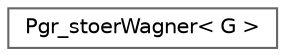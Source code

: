 digraph "Graphical Class Hierarchy"
{
 // LATEX_PDF_SIZE
  bgcolor="transparent";
  edge [fontname=Helvetica,fontsize=10,labelfontname=Helvetica,labelfontsize=10];
  node [fontname=Helvetica,fontsize=10,shape=box,height=0.2,width=0.4];
  rankdir="LR";
  Node0 [id="Node000000",label="Pgr_stoerWagner\< G \>",height=0.2,width=0.4,color="grey40", fillcolor="white", style="filled",URL="$classPgr__stoerWagner.html",tooltip=" "];
}
